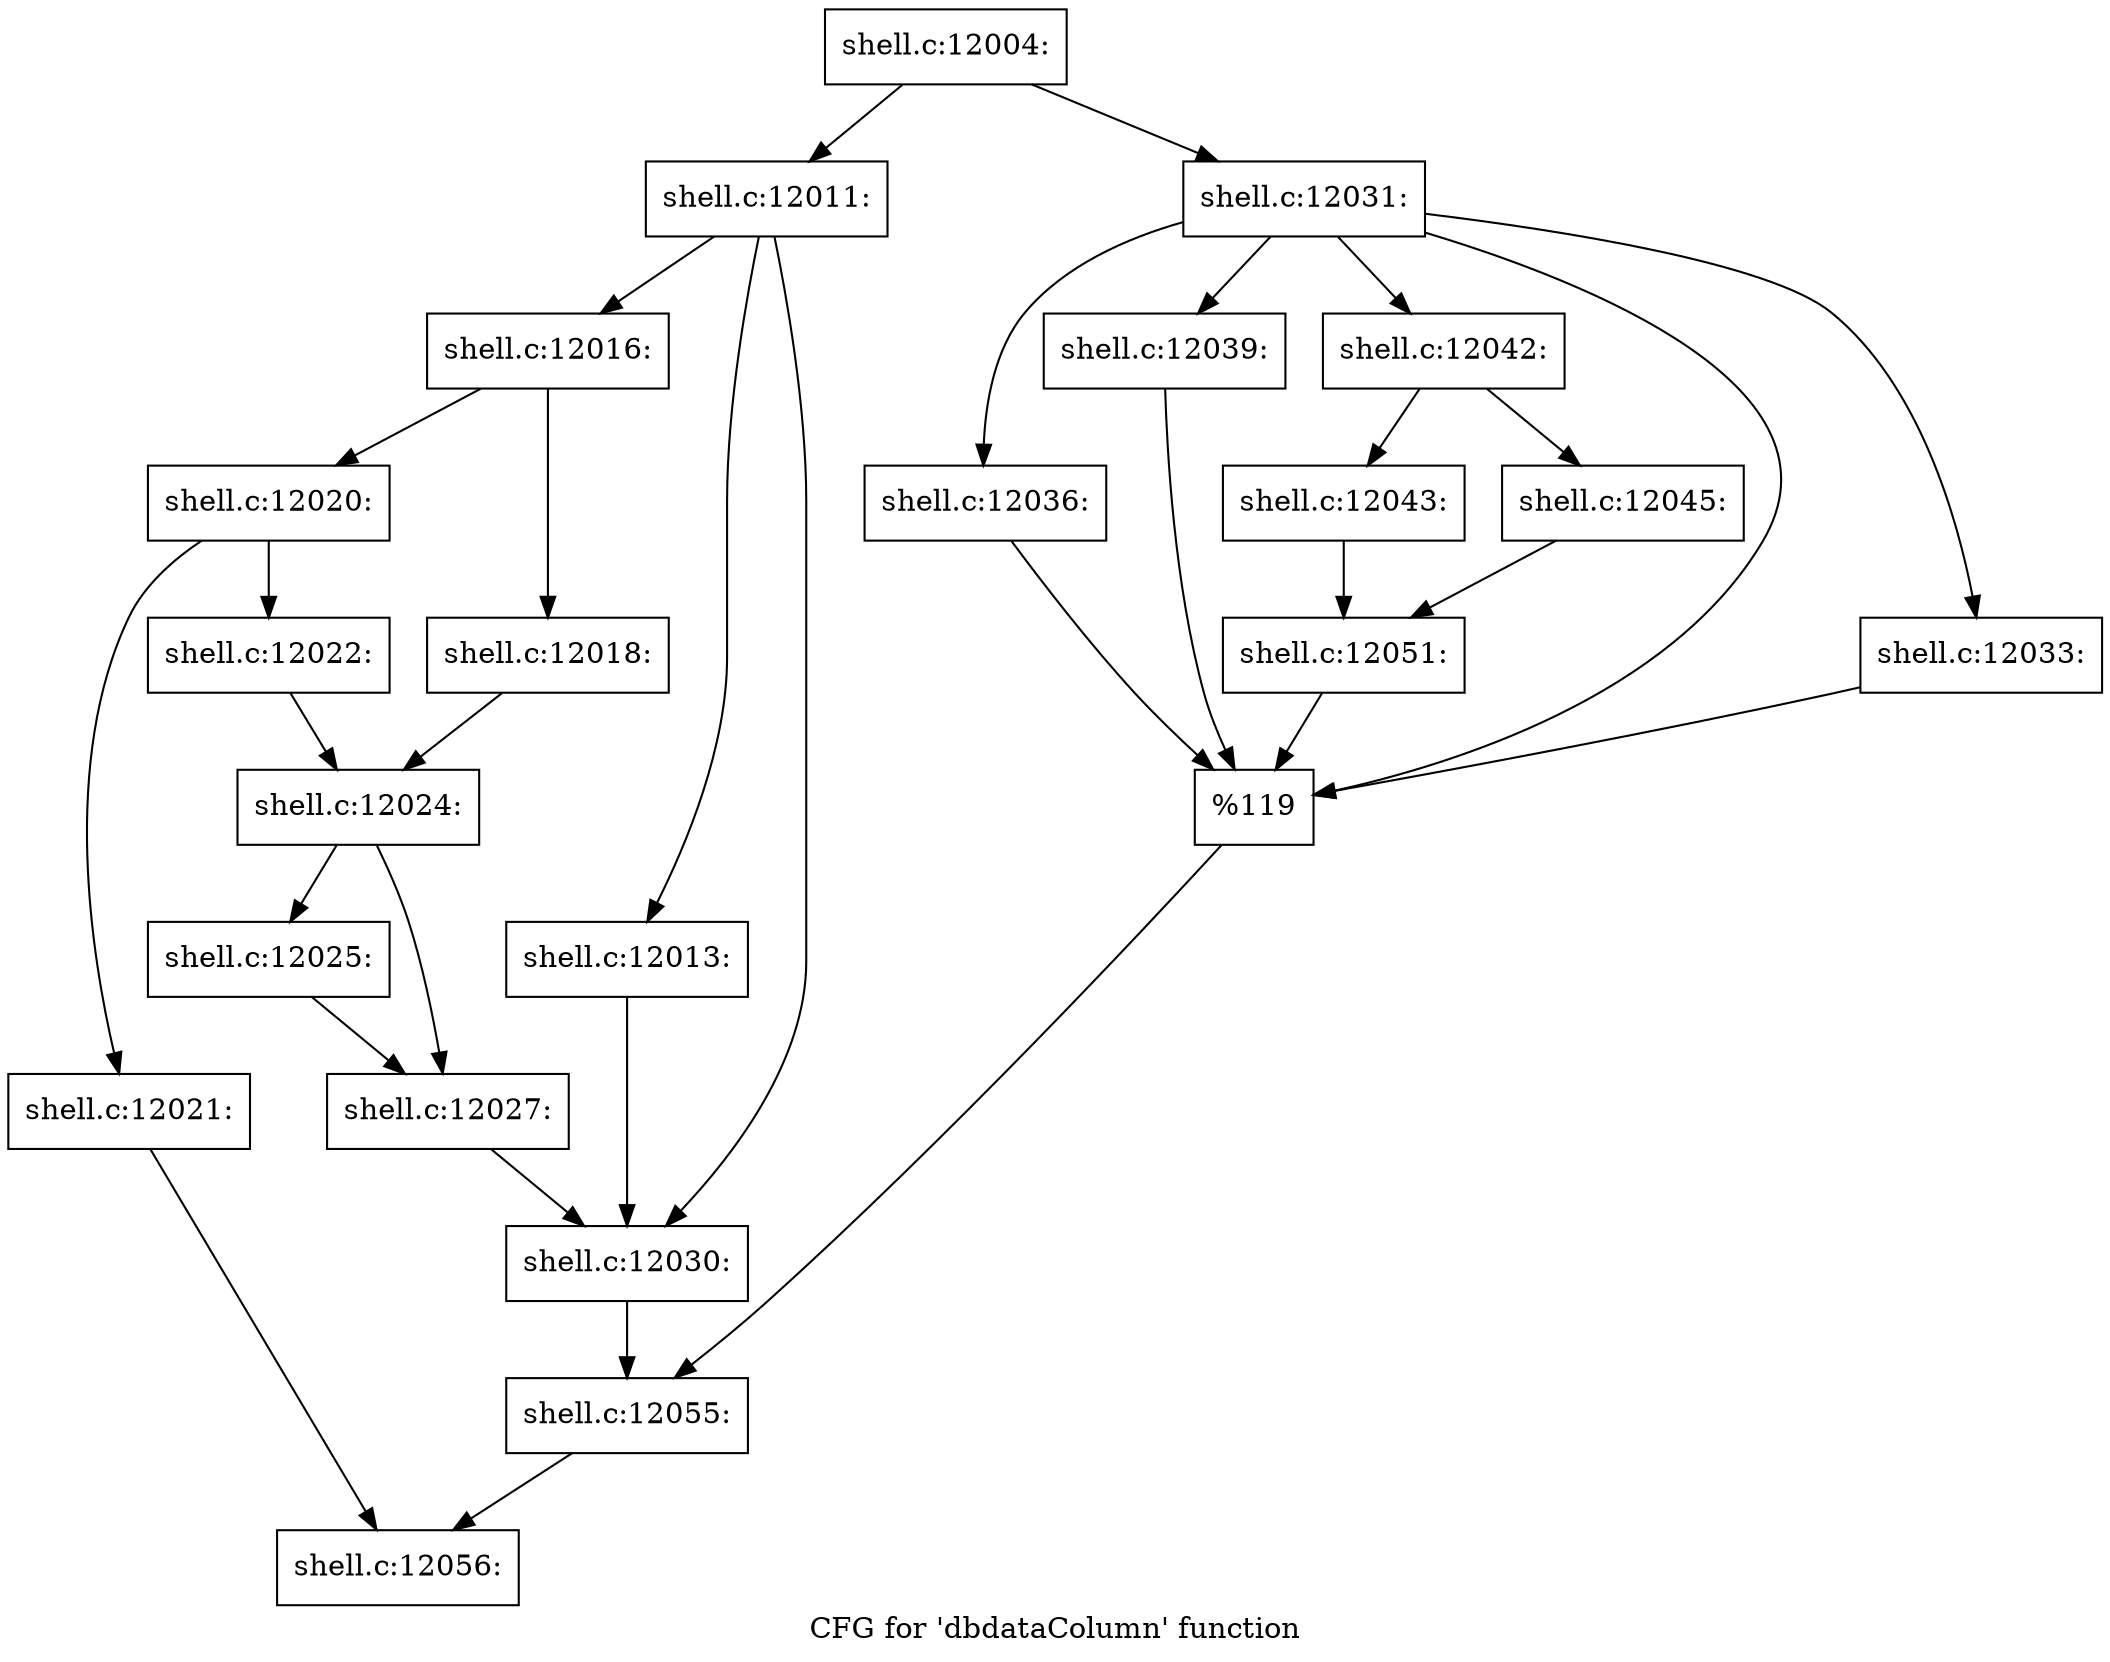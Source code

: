 digraph "CFG for 'dbdataColumn' function" {
	label="CFG for 'dbdataColumn' function";

	Node0x560276d7f900 [shape=record,label="{shell.c:12004:}"];
	Node0x560276d7f900 -> Node0x560276d82300;
	Node0x560276d7f900 -> Node0x560276d823a0;
	Node0x560276d82300 [shape=record,label="{shell.c:12011:}"];
	Node0x560276d82300 -> Node0x560276d827d0;
	Node0x560276d82300 -> Node0x560276d829d0;
	Node0x560276d82300 -> Node0x560276d82ec0;
	Node0x560276d829d0 [shape=record,label="{shell.c:12013:}"];
	Node0x560276d829d0 -> Node0x560276d827d0;
	Node0x560276d82ec0 [shape=record,label="{shell.c:12016:}"];
	Node0x560276d82ec0 -> Node0x560276d83810;
	Node0x560276d82ec0 -> Node0x560276d838b0;
	Node0x560276d83810 [shape=record,label="{shell.c:12018:}"];
	Node0x560276d83810 -> Node0x560276d83860;
	Node0x560276d838b0 [shape=record,label="{shell.c:12020:}"];
	Node0x560276d838b0 -> Node0x560276d846e0;
	Node0x560276d838b0 -> Node0x560276d84730;
	Node0x560276d846e0 [shape=record,label="{shell.c:12021:}"];
	Node0x560276d846e0 -> Node0x560276d7fed0;
	Node0x560276d84730 [shape=record,label="{shell.c:12022:}"];
	Node0x560276d84730 -> Node0x560276d83860;
	Node0x560276d83860 [shape=record,label="{shell.c:12024:}"];
	Node0x560276d83860 -> Node0x560276d85460;
	Node0x560276d83860 -> Node0x560276d854b0;
	Node0x560276d85460 [shape=record,label="{shell.c:12025:}"];
	Node0x560276d85460 -> Node0x560276d854b0;
	Node0x560276d854b0 [shape=record,label="{shell.c:12027:}"];
	Node0x560276d854b0 -> Node0x560276d827d0;
	Node0x560276d827d0 [shape=record,label="{shell.c:12030:}"];
	Node0x560276d827d0 -> Node0x560276d82350;
	Node0x560276d823a0 [shape=record,label="{shell.c:12031:}"];
	Node0x560276d823a0 -> Node0x560276d828c0;
	Node0x560276d823a0 -> Node0x560276d86880;
	Node0x560276d823a0 -> Node0x560276d86d70;
	Node0x560276d823a0 -> Node0x560276d871f0;
	Node0x560276d823a0 -> Node0x560276d87670;
	Node0x560276d86880 [shape=record,label="{shell.c:12033:}"];
	Node0x560276d86880 -> Node0x560276d828c0;
	Node0x560276d86d70 [shape=record,label="{shell.c:12036:}"];
	Node0x560276d86d70 -> Node0x560276d828c0;
	Node0x560276d871f0 [shape=record,label="{shell.c:12039:}"];
	Node0x560276d871f0 -> Node0x560276d828c0;
	Node0x560276d87670 [shape=record,label="{shell.c:12042:}"];
	Node0x560276d87670 -> Node0x560276d877d0;
	Node0x560276d87670 -> Node0x560276d87870;
	Node0x560276d877d0 [shape=record,label="{shell.c:12043:}"];
	Node0x560276d877d0 -> Node0x560276d87820;
	Node0x560276d87870 [shape=record,label="{shell.c:12045:}"];
	Node0x560276d87870 -> Node0x560276d87820;
	Node0x560276d87820 [shape=record,label="{shell.c:12051:}"];
	Node0x560276d87820 -> Node0x560276d828c0;
	Node0x560276d828c0 [shape=record,label="{%119}"];
	Node0x560276d828c0 -> Node0x560276d82350;
	Node0x560276d82350 [shape=record,label="{shell.c:12055:}"];
	Node0x560276d82350 -> Node0x560276d7fed0;
	Node0x560276d7fed0 [shape=record,label="{shell.c:12056:}"];
}
